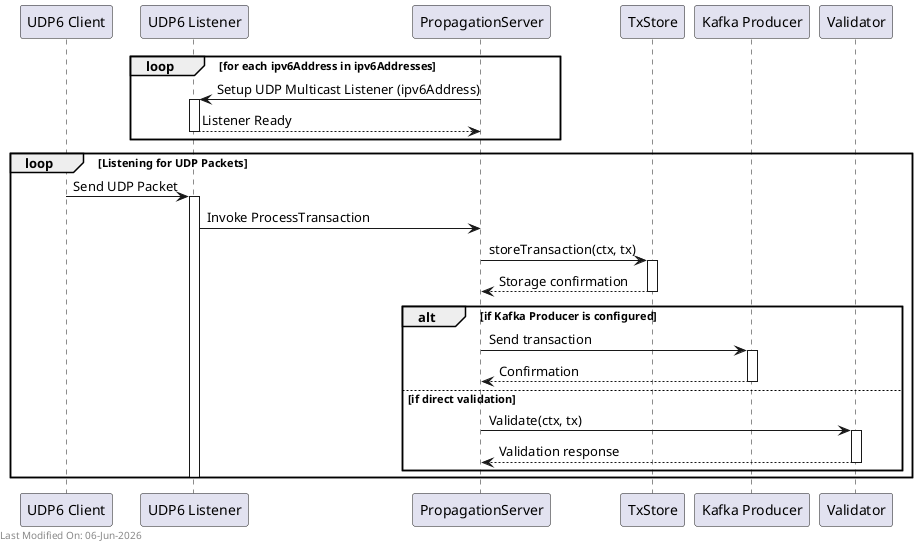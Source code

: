 @startuml

participant "UDP6 Client" as Client
participant "UDP6 Listener" as UDPListener
participant "PropagationServer" as PropagationServer
participant "TxStore" as TxStore
participant "Kafka Producer" as KafkaProducer
participant "Validator" as Validator

loop for each ipv6Address in ipv6Addresses
    PropagationServer -> UDPListener: Setup UDP Multicast Listener (ipv6Address)
    activate UDPListener
    UDPListener --> PropagationServer: Listener Ready
    deactivate UDPListener
end

loop Listening for UDP Packets
    Client -> UDPListener: Send UDP Packet
    activate UDPListener
    UDPListener -> PropagationServer: Invoke ProcessTransaction

    PropagationServer -> TxStore: storeTransaction(ctx, tx)
    activate TxStore
    TxStore --> PropagationServer: Storage confirmation
    deactivate TxStore

    alt if Kafka Producer is configured
        PropagationServer -> KafkaProducer: Send transaction
        activate KafkaProducer
        KafkaProducer --> PropagationServer: Confirmation
        deactivate KafkaProducer
    else if direct validation
        PropagationServer -> Validator: Validate(ctx, tx)
        activate Validator
        Validator --> PropagationServer: Validation response
        deactivate Validator
    end

    deactivate UDPListener
end

left footer Last Modified On: %date("dd-MMM-yyyy")

@enduml
